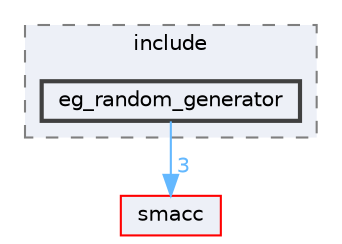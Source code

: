 digraph "smacc_event_generator_library/eg_random_generator/include/eg_random_generator"
{
 // LATEX_PDF_SIZE
  bgcolor="transparent";
  edge [fontname=Helvetica,fontsize=10,labelfontname=Helvetica,labelfontsize=10];
  node [fontname=Helvetica,fontsize=10,shape=box,height=0.2,width=0.4];
  compound=true
  subgraph clusterdir_0fbd5b166e72e175afe90282b3f09bff {
    graph [ bgcolor="#edf0f7", pencolor="grey50", label="include", fontname=Helvetica,fontsize=10 style="filled,dashed", URL="dir_0fbd5b166e72e175afe90282b3f09bff.html",tooltip=""]
  dir_be4984d86612a3a86f10b5aca0364806 [label="eg_random_generator", fillcolor="#edf0f7", color="grey25", style="filled,bold", URL="dir_be4984d86612a3a86f10b5aca0364806.html",tooltip=""];
  }
  dir_6e3e4532ae0db906acb0c92fce514b9e [label="smacc", fillcolor="#edf0f7", color="red", style="filled", URL="dir_6e3e4532ae0db906acb0c92fce514b9e.html",tooltip=""];
  dir_be4984d86612a3a86f10b5aca0364806->dir_6e3e4532ae0db906acb0c92fce514b9e [headlabel="3", labeldistance=1.5 headhref="dir_000031_000090.html" color="steelblue1" fontcolor="steelblue1"];
}
